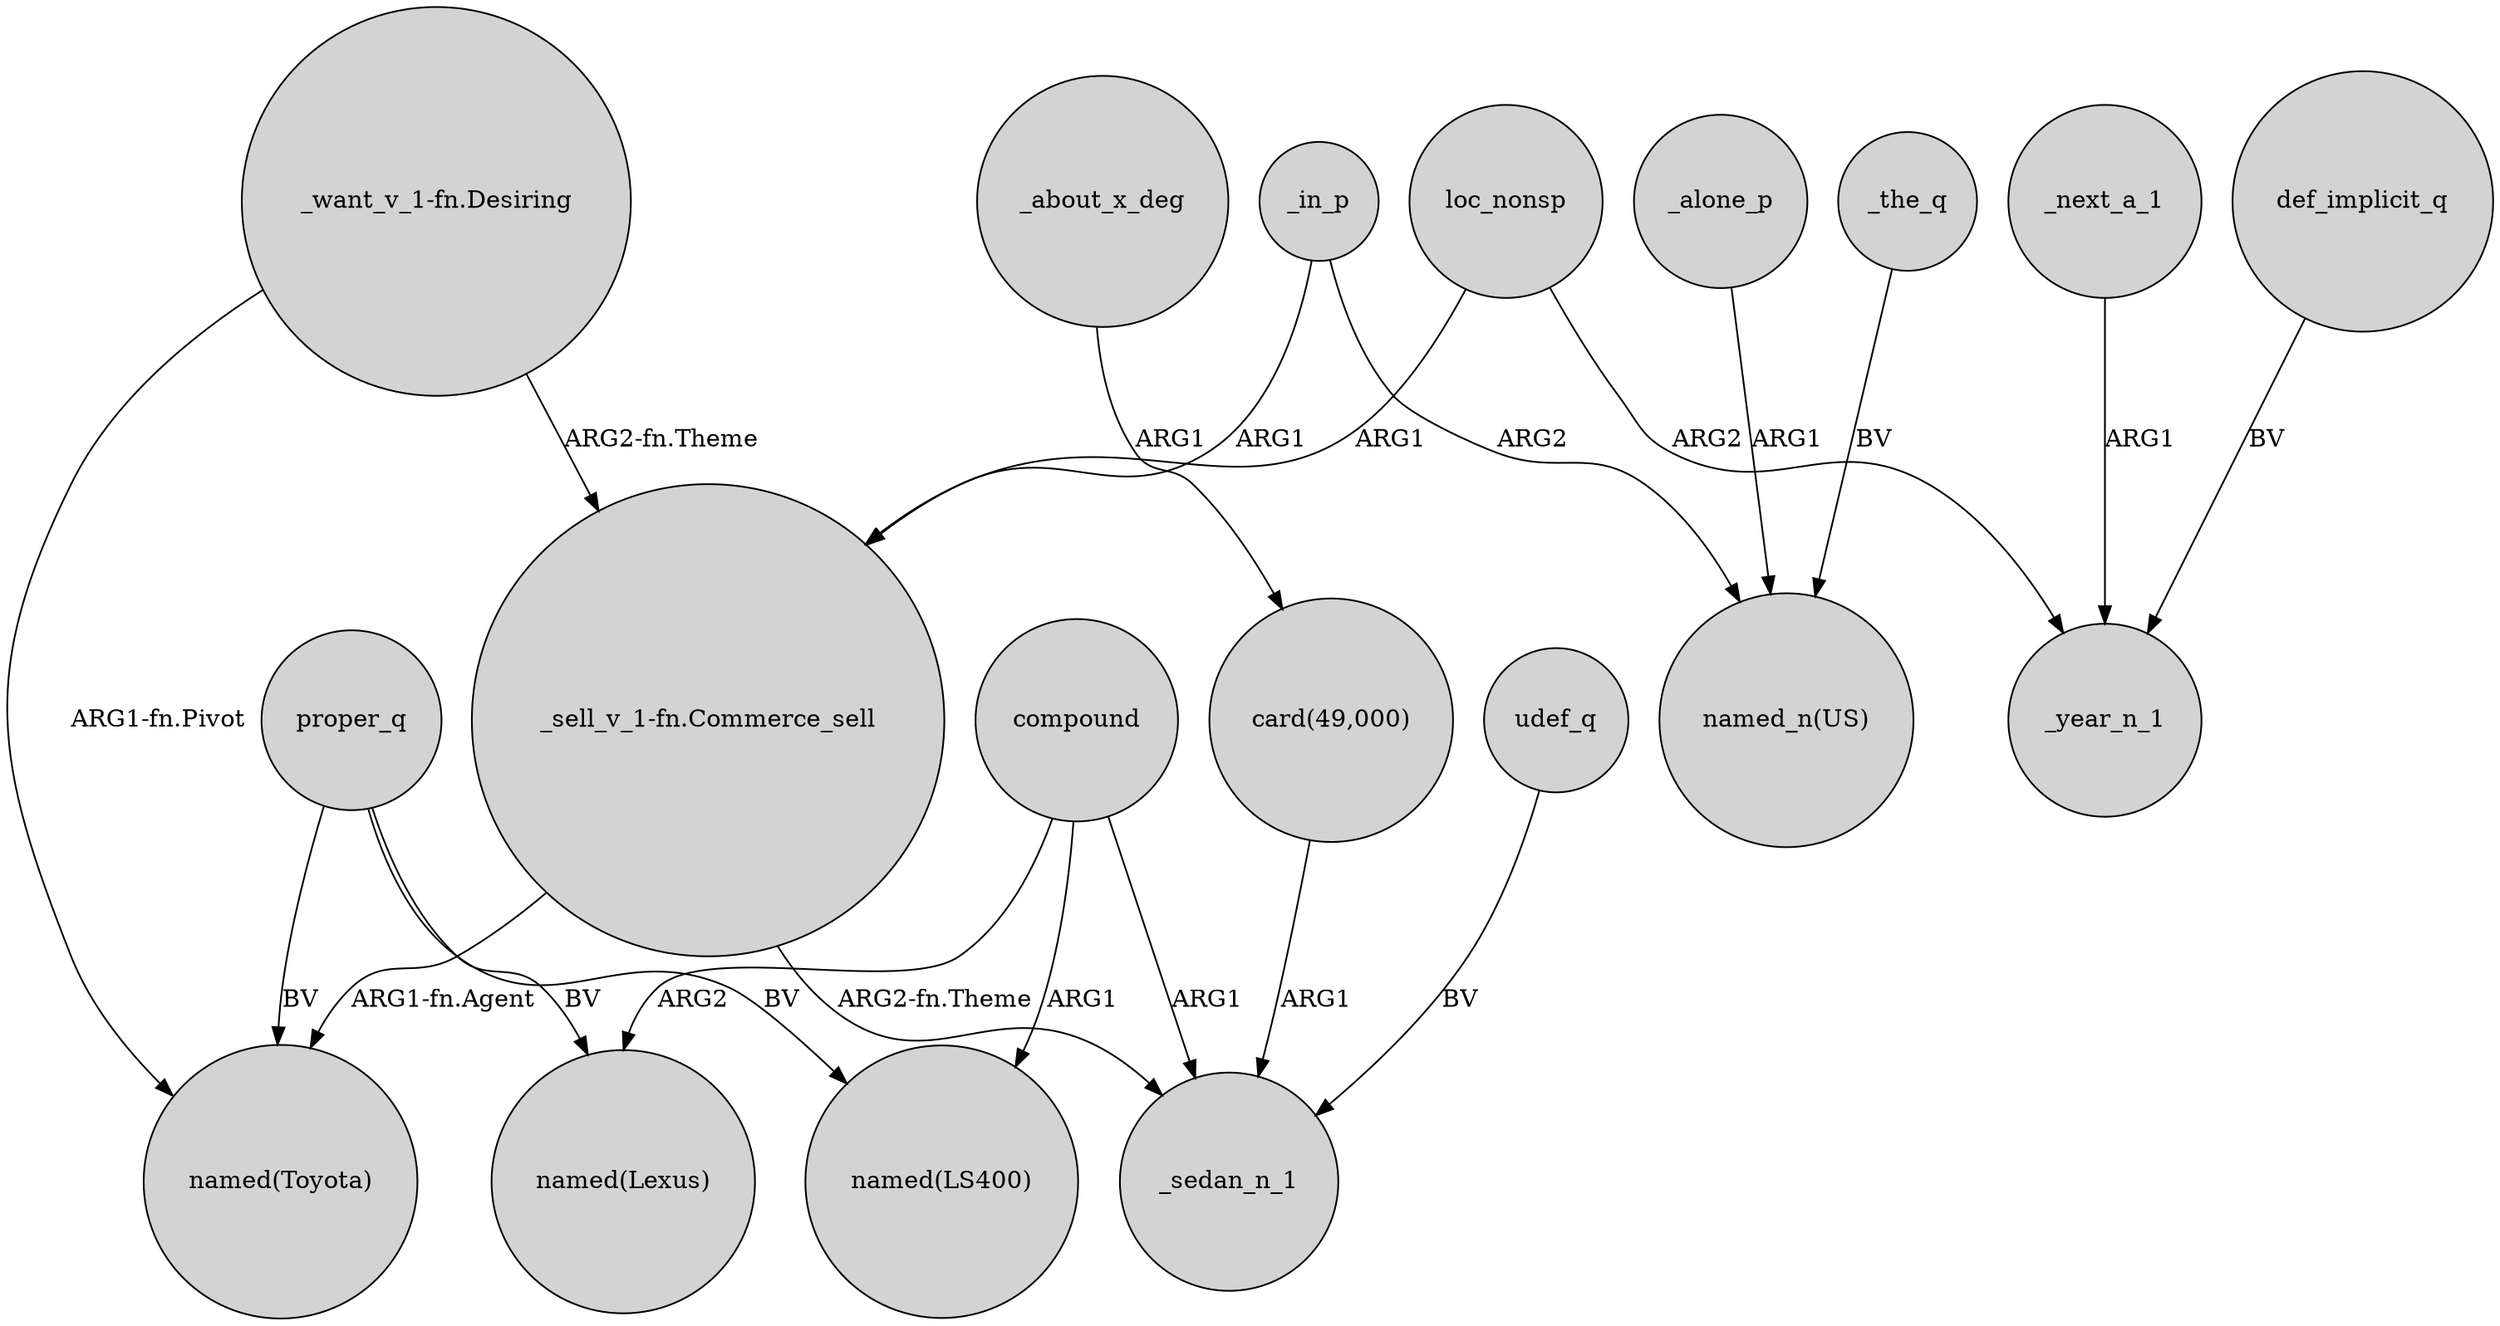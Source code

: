 digraph {
	node [shape=circle style=filled]
	"_want_v_1-fn.Desiring" -> "_sell_v_1-fn.Commerce_sell" [label="ARG2-fn.Theme"]
	def_implicit_q -> _year_n_1 [label=BV]
	compound -> "named(Lexus)" [label=ARG2]
	_in_p -> "named_n(US)" [label=ARG2]
	"_sell_v_1-fn.Commerce_sell" -> "named(Toyota)" [label="ARG1-fn.Agent"]
	proper_q -> "named(Lexus)" [label=BV]
	_the_q -> "named_n(US)" [label=BV]
	_alone_p -> "named_n(US)" [label=ARG1]
	_about_x_deg -> "card(49,000)" [label=ARG1]
	proper_q -> "named(LS400)" [label=BV]
	proper_q -> "named(Toyota)" [label=BV]
	_in_p -> "_sell_v_1-fn.Commerce_sell" [label=ARG1]
	_next_a_1 -> _year_n_1 [label=ARG1]
	udef_q -> _sedan_n_1 [label=BV]
	loc_nonsp -> _year_n_1 [label=ARG2]
	"card(49,000)" -> _sedan_n_1 [label=ARG1]
	compound -> "named(LS400)" [label=ARG1]
	"_sell_v_1-fn.Commerce_sell" -> _sedan_n_1 [label="ARG2-fn.Theme"]
	loc_nonsp -> "_sell_v_1-fn.Commerce_sell" [label=ARG1]
	compound -> _sedan_n_1 [label=ARG1]
	"_want_v_1-fn.Desiring" -> "named(Toyota)" [label="ARG1-fn.Pivot"]
}
